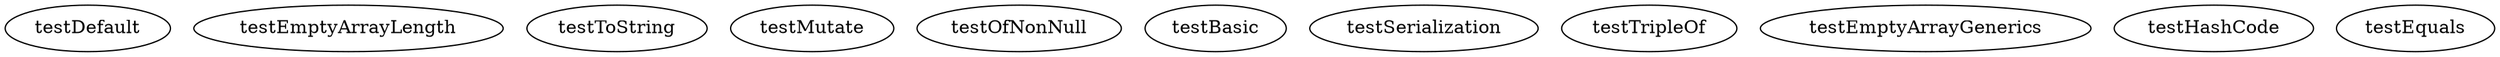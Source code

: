 digraph G {
testDefault;
testEmptyArrayLength;
testToString;
testMutate;
testOfNonNull;
testBasic;
testSerialization;
testTripleOf;
testEmptyArrayGenerics;
testHashCode;
testEquals;
}